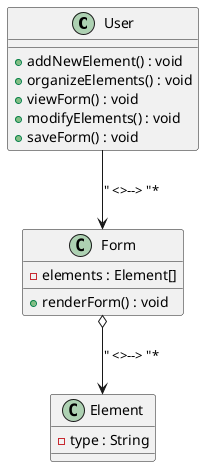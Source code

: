 @startuml

class User {
   +addNewElement() : void
   +organizeElements() : void
   +viewForm() : void
   +modifyElements() : void
   +saveForm() : void
}

class Form {
   -elements : Element[]
   +renderForm() : void
}

class Element {
   -type : String
}

User --> Form: "" <>--> "*"
Form o--> Element: "" <>--> "*"

@enduml